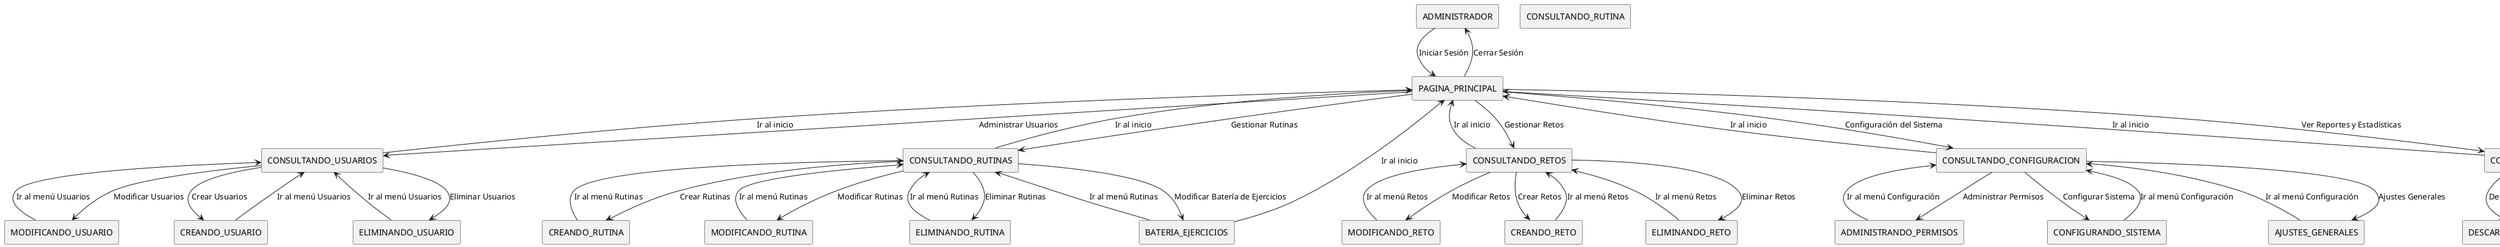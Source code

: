 @startuml
!define RECTANGLE(x) rectangle x

RECTANGLE(ADMINISTRADOR)
RECTANGLE(PAGINA_PRINCIPAL)

' Menús principales
RECTANGLE(CONSULTANDO_USUARIOS)
RECTANGLE(CONSULTANDO_RUTINAS)
RECTANGLE(CONSULTANDO_RETOS)
RECTANGLE(CONSULTANDO_CONFIGURACION)
RECTANGLE(CONSULTANDO_REPORTES)

' Relación entre el Administrador y la Página Principal
ADMINISTRADOR --> PAGINA_PRINCIPAL : Iniciar Sesión
PAGINA_PRINCIPAL --> ADMINISTRADOR : Cerrar Sesión

' Conexiones desde la Página Principal a los Menús
PAGINA_PRINCIPAL --> CONSULTANDO_USUARIOS : Administrar Usuarios
CONSULTANDO_USUARIOS --> PAGINA_PRINCIPAL : Ir al inicio

PAGINA_PRINCIPAL --> CONSULTANDO_RUTINAS : Gestionar Rutinas
CONSULTANDO_RUTINAS --> PAGINA_PRINCIPAL : Ir al inicio

PAGINA_PRINCIPAL --> CONSULTANDO_RETOS : Gestionar Retos
CONSULTANDO_RETOS --> PAGINA_PRINCIPAL : Ir al inicio

PAGINA_PRINCIPAL --> CONSULTANDO_CONFIGURACION : Configuración del Sistema
CONSULTANDO_CONFIGURACION --> PAGINA_PRINCIPAL : Ir al inicio

PAGINA_PRINCIPAL --> CONSULTANDO_REPORTES : Ver Reportes y Estadísticas
CONSULTANDO_REPORTES --> PAGINA_PRINCIPAL : Ir al inicio

' Subfunciones de Menú de Usuarios
RECTANGLE(CREANDO_USUARIO)
RECTANGLE(MODIFICANDO_USUARIO)
RECTANGLE(ELIMINANDO_USUARIO)
CONSULTANDO_USUARIOS --> CREANDO_USUARIO : Crear Usuarios
CREANDO_USUARIO --> CONSULTANDO_USUARIOS : Ir al menú Usuarios

CONSULTANDO_USUARIOS --> MODIFICANDO_USUARIO : Modificar Usuarios
MODIFICANDO_USUARIO --> CONSULTANDO_USUARIOS : Ir al menú Usuarios

CONSULTANDO_USUARIOS --> ELIMINANDO_USUARIO : Eliminar Usuarios
ELIMINANDO_USUARIO --> CONSULTANDO_USUARIOS : Ir al menú Usuarios

' Subfunciones de Menú de Rutinas
RECTANGLE(CREANDO_RUTINA)
RECTANGLE(MODIFICANDO_RUTINA)
RECTANGLE(ELIMINANDO_RUTINA)
RECTANGLE(CONSULTANDO_RUTINA)
RECTANGLE(BATERIA_EJERCICIOS)
CONSULTANDO_RUTINAS --> CREANDO_RUTINA : Crear Rutinas
CREANDO_RUTINA --> CONSULTANDO_RUTINAS : Ir al menú Rutinas

CONSULTANDO_RUTINAS --> MODIFICANDO_RUTINA : Modificar Rutinas
MODIFICANDO_RUTINA --> CONSULTANDO_RUTINAS : Ir al menú Rutinas

CONSULTANDO_RUTINAS --> ELIMINANDO_RUTINA : Eliminar Rutinas
ELIMINANDO_RUTINA --> CONSULTANDO_RUTINAS : Ir al menú Rutinas



CONSULTANDO_RUTINAS --> BATERIA_EJERCICIOS : Modificar Batería de Ejercicios
BATERIA_EJERCICIOS --> CONSULTANDO_RUTINAS : Ir al menú Rutinas
BATERIA_EJERCICIOS --> PAGINA_PRINCIPAL : Ir al inicio

' Subfunciones de Menú de Retos
RECTANGLE(CREANDO_RETO)
RECTANGLE(MODIFICANDO_RETO)
RECTANGLE(ELIMINANDO_RETO)
CONSULTANDO_RETOS --> CREANDO_RETO : Crear Retos
CREANDO_RETO --> CONSULTANDO_RETOS : Ir al menú Retos

CONSULTANDO_RETOS --> MODIFICANDO_RETO : Modificar Retos
MODIFICANDO_RETO --> CONSULTANDO_RETOS : Ir al menú Retos

CONSULTANDO_RETOS --> ELIMINANDO_RETO : Eliminar Retos
ELIMINANDO_RETO --> CONSULTANDO_RETOS : Ir al menú Retos

' Subfunciones de Menú de Configuración
RECTANGLE(CONFIGURANDO_SISTEMA)
RECTANGLE(ADMINISTRANDO_PERMISOS)
RECTANGLE(AJUSTES_GENERALES)
CONSULTANDO_CONFIGURACION --> CONFIGURANDO_SISTEMA : Configurar Sistema
CONFIGURANDO_SISTEMA --> CONSULTANDO_CONFIGURACION : Ir al menú Configuración

CONSULTANDO_CONFIGURACION --> ADMINISTRANDO_PERMISOS : Administrar Permisos
ADMINISTRANDO_PERMISOS --> CONSULTANDO_CONFIGURACION : Ir al menú Configuración

CONSULTANDO_CONFIGURACION --> AJUSTES_GENERALES : Ajustes Generales
AJUSTES_GENERALES --> CONSULTANDO_CONFIGURACION : Ir al menú Configuración

' Subfunciones de Menú de Reportes
RECTANGLE(CONSULTANDO_REPORTES_DETALLADOS)
RECTANGLE(DESCARGANDO_ESTADISTICAS)
CONSULTANDO_REPORTES --> CONSULTANDO_REPORTES_DETALLADOS : Consultar Reportes Detallados
CONSULTANDO_REPORTES_DETALLADOS --> CONSULTANDO_REPORTES : Ir al menú Reportes

CONSULTANDO_REPORTES --> DESCARGANDO_ESTADISTICAS : Descargar Estadísticas
DESCARGANDO_ESTADISTICAS --> CONSULTANDO_REPORTES : Ir al menú Reportes

@enduml
